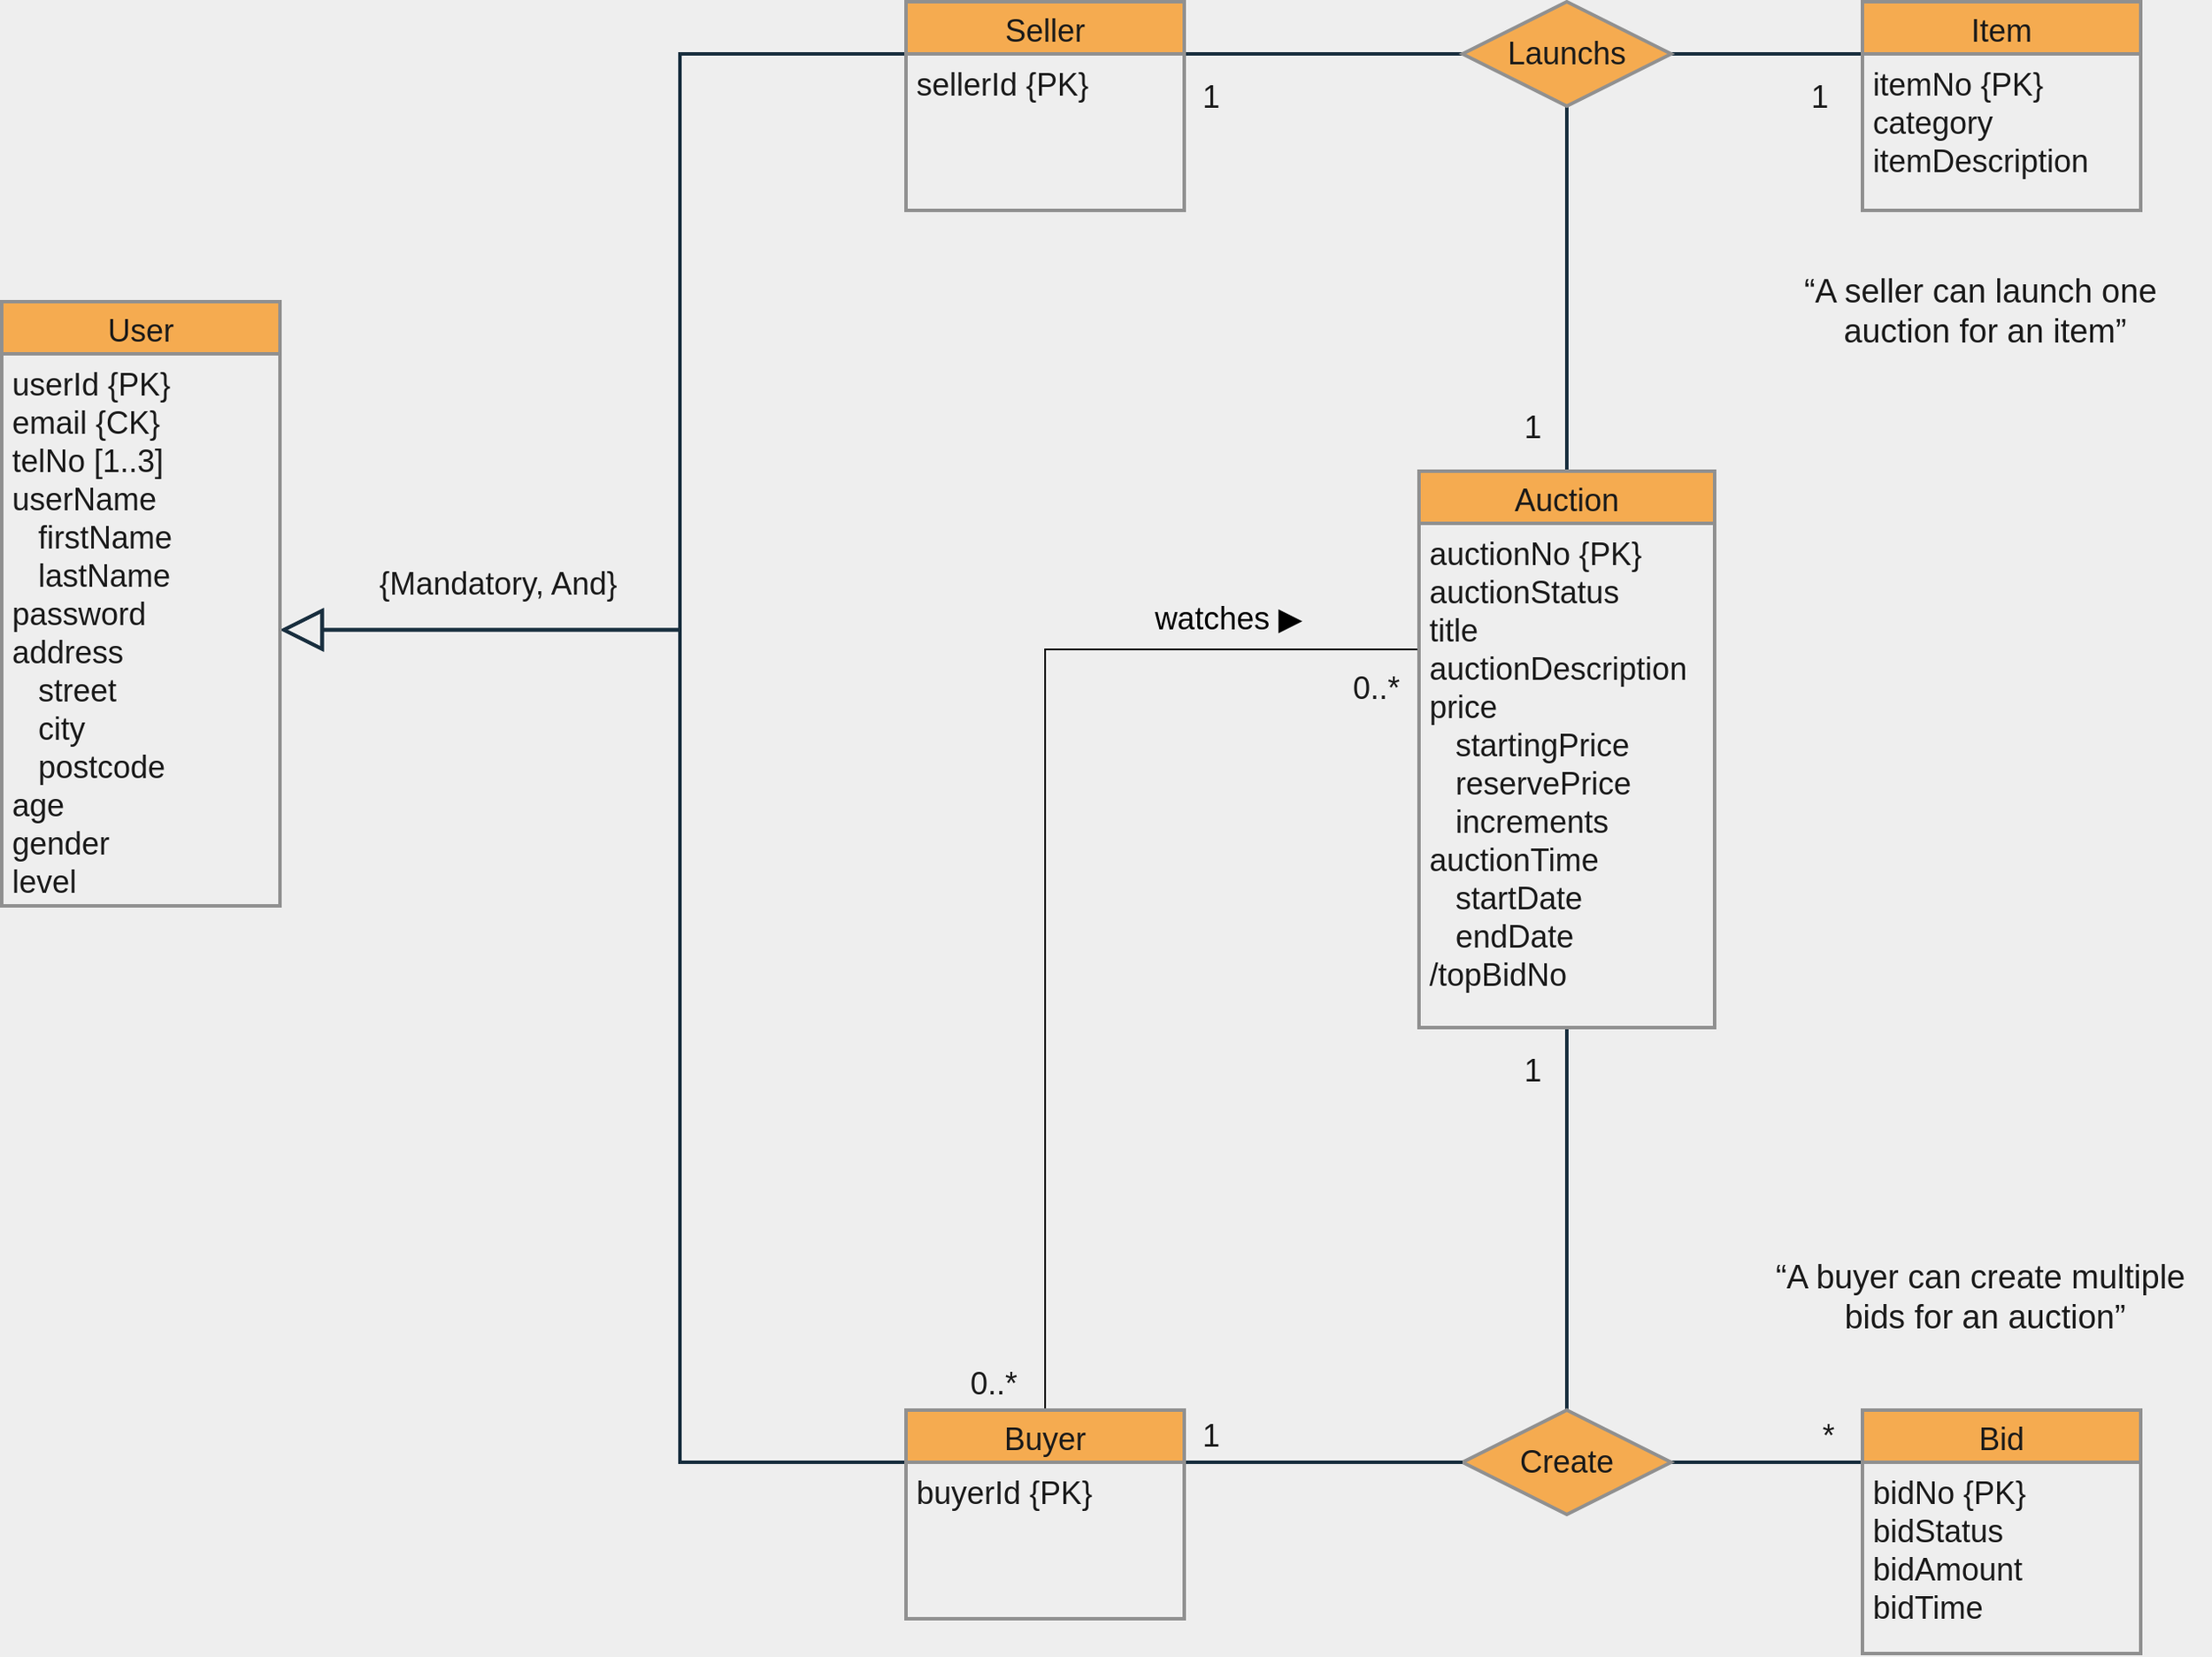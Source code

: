 <mxfile version="13.7.9" type="device"><diagram id="oNHdkpgVTjibbjtfatzW" name="Page-1"><mxGraphModel dx="2678" dy="592" grid="1" gridSize="10" guides="1" tooltips="1" connect="1" arrows="1" fold="1" page="1" pageScale="1" pageWidth="827" pageHeight="1169" background="#EEEEEE" math="0" shadow="0"><root><mxCell id="0"/><mxCell id="1" parent="0"/><mxCell id="U9rPybc2HnSWaMzSMgt1-59" value="{Mandatory, And}" style="text;html=1;align=center;verticalAlign=middle;resizable=0;points=[];autosize=1;fontSize=18;fontStyle=0;fontColor=#1A1A1A;" parent="1" vertex="1"><mxGeometry x="-1290" y="430" width="150" height="30" as="geometry"/></mxCell><mxCell id="WT3SAVtvE__Y8JNyFKYB-16" style="edgeStyle=none;orthogonalLoop=1;jettySize=auto;html=1;exitX=1;exitY=0.5;exitDx=0;exitDy=0;entryX=0;entryY=0;entryDx=0;entryDy=0;startArrow=none;startFill=0;endArrow=none;endFill=0;strokeWidth=2;fontSize=18;strokeColor=#182E3E;fontColor=#1A1A1A;labelBackgroundColor=#EEEEEE;" parent="1" source="WT3SAVtvE__Y8JNyFKYB-2" target="U9rPybc2HnSWaMzSMgt1-36" edge="1"><mxGeometry relative="1" as="geometry"/></mxCell><mxCell id="WT3SAVtvE__Y8JNyFKYB-17" style="edgeStyle=none;orthogonalLoop=1;jettySize=auto;html=1;exitX=0.5;exitY=0;exitDx=0;exitDy=0;entryX=0.5;entryY=1;entryDx=0;entryDy=0;startArrow=none;startFill=0;endArrow=none;endFill=0;strokeWidth=2;fontSize=18;strokeColor=#182E3E;fontColor=#1A1A1A;labelBackgroundColor=#EEEEEE;" parent="1" source="WT3SAVtvE__Y8JNyFKYB-2" target="U9rPybc2HnSWaMzSMgt1-33" edge="1"><mxGeometry relative="1" as="geometry"/></mxCell><mxCell id="WT3SAVtvE__Y8JNyFKYB-2" value="Create" style="shape=rhombus;perimeter=rhombusPerimeter;whiteSpace=wrap;html=1;align=center;strokeColor=#909090;strokeWidth=2;fontSize=18;fillColor=#F5AB50;fontColor=#1A1A1A;" parent="1" vertex="1"><mxGeometry x="-660" y="920" width="120" height="60" as="geometry"/></mxCell><mxCell id="WT3SAVtvE__Y8JNyFKYB-18" style="edgeStyle=none;orthogonalLoop=1;jettySize=auto;html=1;exitX=0;exitY=0.5;exitDx=0;exitDy=0;entryX=1;entryY=0;entryDx=0;entryDy=0;startArrow=none;startFill=0;endArrow=none;endFill=0;strokeWidth=2;fontSize=18;strokeColor=#182E3E;fontColor=#1A1A1A;labelBackgroundColor=#EEEEEE;" parent="1" source="WT3SAVtvE__Y8JNyFKYB-3" target="WT3SAVtvE__Y8JNyFKYB-10" edge="1"><mxGeometry relative="1" as="geometry"/></mxCell><mxCell id="WT3SAVtvE__Y8JNyFKYB-19" style="edgeStyle=none;orthogonalLoop=1;jettySize=auto;html=1;exitX=1;exitY=0.5;exitDx=0;exitDy=0;entryX=0;entryY=0;entryDx=0;entryDy=0;startArrow=none;startFill=0;endArrow=none;endFill=0;strokeWidth=2;fontSize=18;strokeColor=#182E3E;fontColor=#1A1A1A;labelBackgroundColor=#EEEEEE;" parent="1" source="WT3SAVtvE__Y8JNyFKYB-3" target="U9rPybc2HnSWaMzSMgt1-29" edge="1"><mxGeometry relative="1" as="geometry"/></mxCell><mxCell id="WT3SAVtvE__Y8JNyFKYB-20" style="edgeStyle=none;orthogonalLoop=1;jettySize=auto;html=1;exitX=0.5;exitY=1;exitDx=0;exitDy=0;startArrow=none;startFill=0;endArrow=none;endFill=0;strokeWidth=2;fontSize=18;entryX=0.5;entryY=0;entryDx=0;entryDy=0;strokeColor=#182E3E;fontColor=#1A1A1A;labelBackgroundColor=#EEEEEE;" parent="1" source="WT3SAVtvE__Y8JNyFKYB-3" target="U9rPybc2HnSWaMzSMgt1-33" edge="1"><mxGeometry relative="1" as="geometry"><mxPoint x="-920.0" y="210" as="targetPoint"/></mxGeometry></mxCell><mxCell id="WT3SAVtvE__Y8JNyFKYB-3" value="Launchs" style="shape=rhombus;perimeter=rhombusPerimeter;whiteSpace=wrap;html=1;align=center;strokeColor=#909090;strokeWidth=2;fontSize=18;fillColor=#F5AB50;fontColor=#1A1A1A;" parent="1" vertex="1"><mxGeometry x="-660" y="110" width="120" height="60" as="geometry"/></mxCell><mxCell id="WT3SAVtvE__Y8JNyFKYB-11" style="edgeStyle=orthogonalEdgeStyle;orthogonalLoop=1;jettySize=auto;html=1;exitX=0;exitY=0;exitDx=0;exitDy=0;entryX=1;entryY=0.5;entryDx=0;entryDy=0;startArrow=none;startFill=0;endArrow=block;endFill=0;fontSize=18;strokeWidth=2;endSize=20;rounded=0;strokeColor=#182E3E;fontColor=#1A1A1A;labelBackgroundColor=#EEEEEE;" parent="1" source="WT3SAVtvE__Y8JNyFKYB-10" target="U9rPybc2HnSWaMzSMgt1-2" edge="1"><mxGeometry relative="1" as="geometry"><Array as="points"><mxPoint x="-1110" y="140"/><mxPoint x="-1110" y="471"/></Array></mxGeometry></mxCell><mxCell id="WT3SAVtvE__Y8JNyFKYB-14" style="orthogonalLoop=1;jettySize=auto;html=1;exitX=1;exitY=0;exitDx=0;exitDy=0;entryX=0;entryY=0.5;entryDx=0;entryDy=0;startArrow=none;startFill=0;endArrow=none;endFill=0;strokeWidth=2;fontSize=18;strokeColor=#182E3E;fontColor=#1A1A1A;labelBackgroundColor=#EEEEEE;" parent="1" source="WT3SAVtvE__Y8JNyFKYB-13" target="WT3SAVtvE__Y8JNyFKYB-2" edge="1"><mxGeometry relative="1" as="geometry"/></mxCell><mxCell id="WT3SAVtvE__Y8JNyFKYB-21" style="edgeStyle=orthogonalEdgeStyle;orthogonalLoop=1;jettySize=auto;html=1;exitX=0;exitY=0;exitDx=0;exitDy=0;entryX=1;entryY=0.5;entryDx=0;entryDy=0;startArrow=none;startFill=0;endArrow=block;endFill=0;strokeWidth=2;fontSize=18;endSize=20;rounded=0;strokeColor=#182E3E;fontColor=#1A1A1A;labelBackgroundColor=#EEEEEE;" parent="1" source="WT3SAVtvE__Y8JNyFKYB-13" target="U9rPybc2HnSWaMzSMgt1-2" edge="1"><mxGeometry relative="1" as="geometry"><Array as="points"><mxPoint x="-1110" y="950"/><mxPoint x="-1110" y="471"/></Array></mxGeometry></mxCell><mxCell id="WT3SAVtvE__Y8JNyFKYB-23" value="1" style="text;html=1;align=center;verticalAlign=middle;resizable=0;points=[];autosize=1;fontSize=18;fontColor=#1A1A1A;" parent="1" vertex="1"><mxGeometry x="-635" y="340" width="30" height="30" as="geometry"/></mxCell><mxCell id="WT3SAVtvE__Y8JNyFKYB-24" value="1" style="text;html=1;align=center;verticalAlign=middle;resizable=0;points=[];autosize=1;fontSize=18;fontColor=#1A1A1A;" parent="1" vertex="1"><mxGeometry x="-470" y="150" width="30" height="30" as="geometry"/></mxCell><mxCell id="WT3SAVtvE__Y8JNyFKYB-25" value="1" style="text;html=1;align=center;verticalAlign=middle;resizable=0;points=[];autosize=1;fontSize=18;fontColor=#1A1A1A;" parent="1" vertex="1"><mxGeometry x="-820" y="150" width="30" height="30" as="geometry"/></mxCell><mxCell id="WT3SAVtvE__Y8JNyFKYB-26" value="1" style="text;html=1;align=center;verticalAlign=middle;resizable=0;points=[];autosize=1;fontSize=18;fontColor=#1A1A1A;" parent="1" vertex="1"><mxGeometry x="-820" y="920" width="30" height="30" as="geometry"/></mxCell><mxCell id="WT3SAVtvE__Y8JNyFKYB-27" value="1" style="text;html=1;align=center;verticalAlign=middle;resizable=0;points=[];autosize=1;fontSize=18;fontColor=#1A1A1A;" parent="1" vertex="1"><mxGeometry x="-635" y="710" width="30" height="30" as="geometry"/></mxCell><mxCell id="WT3SAVtvE__Y8JNyFKYB-28" value="*" style="text;html=1;align=center;verticalAlign=middle;resizable=0;points=[];autosize=1;fontSize=18;fontColor=#1A1A1A;" parent="1" vertex="1"><mxGeometry x="-460" y="920" width="20" height="30" as="geometry"/></mxCell><mxCell id="WT3SAVtvE__Y8JNyFKYB-29" value="&lt;div style=&quot;font-size: 19px&quot;&gt;&lt;font style=&quot;font-size: 19px&quot;&gt;“A seller can launch one&amp;nbsp;&lt;/font&gt;&lt;/div&gt;&lt;div style=&quot;font-size: 19px&quot;&gt;&lt;font style=&quot;font-size: 19px&quot;&gt;&lt;span&gt;auction&amp;nbsp;&lt;/span&gt;&lt;/font&gt;&lt;span&gt;for an item&lt;/span&gt;&lt;span&gt;”&lt;/span&gt;&lt;/div&gt;" style="text;html=1;align=center;verticalAlign=middle;resizable=0;points=[];autosize=1;fontSize=18;fontColor=#1A1A1A;" parent="1" vertex="1"><mxGeometry x="-470" y="262.5" width="220" height="50" as="geometry"/></mxCell><mxCell id="WT3SAVtvE__Y8JNyFKYB-30" value="&lt;div style=&quot;font-size: 19px&quot;&gt;&lt;font style=&quot;font-size: 19px&quot;&gt;“A buyer can create multiple&amp;nbsp;&lt;/font&gt;&lt;/div&gt;&lt;div style=&quot;font-size: 19px&quot;&gt;&lt;font&gt;bids&amp;nbsp;&lt;/font&gt;&lt;span&gt;for an auction”&lt;/span&gt;&lt;/div&gt;" style="text;html=1;align=center;verticalAlign=middle;resizable=0;points=[];autosize=1;fontSize=18;fontColor=#1A1A1A;" parent="1" vertex="1"><mxGeometry x="-490" y="830" width="260" height="50" as="geometry"/></mxCell><mxCell id="8Jy3OCTZ1MMG4Sz7D7T7-11" value="0..*" style="text;html=1;align=center;verticalAlign=middle;resizable=0;points=[];autosize=1;fontSize=18;fontColor=#1A1A1A;" parent="1" vertex="1"><mxGeometry x="-730" y="490" width="40" height="30" as="geometry"/></mxCell><mxCell id="8Jy3OCTZ1MMG4Sz7D7T7-13" value="0..*" style="text;html=1;align=center;verticalAlign=middle;resizable=0;points=[];autosize=1;fontSize=18;fontColor=#1A1A1A;" parent="1" vertex="1"><mxGeometry x="-950" y="890" width="40" height="30" as="geometry"/></mxCell><mxCell id="UpiLDPwtDGDCDbMuuDtV-1" style="edgeStyle=orthogonalEdgeStyle;rounded=0;orthogonalLoop=1;jettySize=auto;html=1;exitX=0.5;exitY=0;exitDx=0;exitDy=0;entryX=0;entryY=0.25;entryDx=0;entryDy=0;endArrow=none;endFill=0;" parent="1" source="WT3SAVtvE__Y8JNyFKYB-12" target="U9rPybc2HnSWaMzSMgt1-34" edge="1"><mxGeometry relative="1" as="geometry"/></mxCell><mxCell id="DAeQPkMRUTtJa3Xvy47N-1" value="watches ▶" style="text;html=1;align=center;verticalAlign=middle;resizable=0;points=[];autosize=1;fontSize=18;" parent="1" vertex="1"><mxGeometry x="-845" y="450" width="100" height="30" as="geometry"/></mxCell><mxCell id="U9rPybc2HnSWaMzSMgt1-35" value="Bid" style="swimlane;childLayout=stackLayout;horizontal=1;startSize=30;horizontalStack=0;fontSize=18;fontStyle=0;strokeWidth=2;resizeParent=0;resizeLast=1;shadow=0;dashed=0;align=center;fillColor=#F5AB50;strokeColor=#909090;fontColor=#1A1A1A;" parent="1" vertex="1"><mxGeometry x="-430" y="920" width="160" height="140" as="geometry"/></mxCell><mxCell id="U9rPybc2HnSWaMzSMgt1-36" value="bidNo {PK}&#10;bidStatus&#10;bidAmount&#10;bidTime" style="align=left;strokeColor=none;fillColor=none;spacingLeft=4;fontSize=18;verticalAlign=top;resizable=0;rotatable=0;part=1;fontStyle=0;fontColor=#1A1A1A;" parent="U9rPybc2HnSWaMzSMgt1-35" vertex="1"><mxGeometry y="30" width="160" height="110" as="geometry"/></mxCell><mxCell id="U9rPybc2HnSWaMzSMgt1-33" value="Auction" style="swimlane;childLayout=stackLayout;horizontal=1;startSize=30;horizontalStack=0;fontSize=18;fontStyle=0;strokeWidth=2;resizeParent=0;resizeLast=1;shadow=0;dashed=0;align=center;fillColor=#F5AB50;strokeColor=#909090;fontColor=#1A1A1A;" parent="1" vertex="1"><mxGeometry x="-685" y="380" width="170" height="320" as="geometry"/></mxCell><mxCell id="U9rPybc2HnSWaMzSMgt1-34" value="auctionNo {PK}&#10;auctionStatus&#10;title&#10;auctionDescription&#10;price&#10;   startingPrice&#10;   reservePrice&#10;   increments&#10;auctionTime&#10;   startDate&#10;   endDate&#10;/topBidNo" style="align=left;strokeColor=none;fillColor=none;spacingLeft=4;fontSize=18;verticalAlign=top;resizable=0;rotatable=0;part=1;fontStyle=0;fontColor=#1A1A1A;" parent="U9rPybc2HnSWaMzSMgt1-33" vertex="1"><mxGeometry y="30" width="170" height="290" as="geometry"/></mxCell><mxCell id="U9rPybc2HnSWaMzSMgt1-28" value="Item" style="swimlane;childLayout=stackLayout;horizontal=1;startSize=30;horizontalStack=0;fontSize=18;fontStyle=0;strokeWidth=2;resizeParent=0;resizeLast=1;shadow=0;dashed=0;align=center;fillColor=#F5AB50;strokeColor=#909090;fontColor=#1A1A1A;" parent="1" vertex="1"><mxGeometry x="-430" y="110" width="160" height="120" as="geometry"/></mxCell><mxCell id="U9rPybc2HnSWaMzSMgt1-29" value="itemNo {PK}&#10;category&#10;itemDescription&#10;&#10;" style="align=left;strokeColor=none;fillColor=none;spacingLeft=4;fontSize=18;verticalAlign=top;resizable=0;rotatable=0;part=1;fontStyle=0;fontColor=#1A1A1A;" parent="U9rPybc2HnSWaMzSMgt1-28" vertex="1"><mxGeometry y="30" width="160" height="90" as="geometry"/></mxCell><mxCell id="U9rPybc2HnSWaMzSMgt1-47" style="edgeStyle=orthogonalEdgeStyle;orthogonalLoop=1;jettySize=auto;html=1;exitX=0.5;exitY=1;exitDx=0;exitDy=0;startArrow=none;startFill=0;endArrow=none;endFill=0;strokeColor=#182E3E;fontStyle=0;fontColor=#1A1A1A;labelBackgroundColor=#EEEEEE;" parent="U9rPybc2HnSWaMzSMgt1-28" source="U9rPybc2HnSWaMzSMgt1-29" target="U9rPybc2HnSWaMzSMgt1-29" edge="1"><mxGeometry relative="1" as="geometry"/></mxCell><mxCell id="WT3SAVtvE__Y8JNyFKYB-12" value="Buyer" style="swimlane;childLayout=stackLayout;horizontal=1;startSize=30;horizontalStack=0;fontSize=18;fontStyle=0;strokeWidth=2;resizeParent=0;resizeLast=1;shadow=0;dashed=0;align=center;fillColor=#F5AB50;strokeColor=#909090;fontColor=#1A1A1A;" parent="1" vertex="1"><mxGeometry x="-980" y="920" width="160" height="120" as="geometry"/></mxCell><mxCell id="WT3SAVtvE__Y8JNyFKYB-13" value="buyerId {PK}" style="align=left;strokeColor=none;fillColor=none;spacingLeft=4;fontSize=18;verticalAlign=top;resizable=0;rotatable=0;part=1;fontColor=#1A1A1A;" parent="WT3SAVtvE__Y8JNyFKYB-12" vertex="1"><mxGeometry y="30" width="160" height="90" as="geometry"/></mxCell><mxCell id="WT3SAVtvE__Y8JNyFKYB-9" value="Seller" style="swimlane;childLayout=stackLayout;horizontal=1;startSize=30;horizontalStack=0;fontSize=18;fontStyle=0;strokeWidth=2;resizeParent=0;resizeLast=1;shadow=0;dashed=0;align=center;fillColor=#F5AB50;strokeColor=#909090;fontColor=#1A1A1A;" parent="1" vertex="1"><mxGeometry x="-980" y="110" width="160" height="120" as="geometry"/></mxCell><mxCell id="WT3SAVtvE__Y8JNyFKYB-10" value="sellerId {PK}" style="align=left;strokeColor=none;fillColor=none;spacingLeft=4;fontSize=18;verticalAlign=top;resizable=0;rotatable=0;part=1;fontColor=#1A1A1A;" parent="WT3SAVtvE__Y8JNyFKYB-9" vertex="1"><mxGeometry y="30" width="160" height="90" as="geometry"/></mxCell><mxCell id="U9rPybc2HnSWaMzSMgt1-1" value="User" style="swimlane;childLayout=stackLayout;horizontal=1;startSize=30;horizontalStack=0;fontSize=18;fontStyle=0;strokeWidth=2;resizeParent=0;resizeLast=1;shadow=0;dashed=0;align=center;fillColor=#F5AB50;strokeColor=#909090;fontColor=#1A1A1A;" parent="1" vertex="1"><mxGeometry x="-1500" y="282.5" width="160" height="347.5" as="geometry"/></mxCell><mxCell id="U9rPybc2HnSWaMzSMgt1-2" value="userId {PK}&#10;email {CK}&#10;telNo [1..3]&#10;userName&#10;   firstName&#10;   lastName&#10;password&#10;address&#10;   street&#10;   city&#10;   postcode&#10;age&#10;gender&#10;level" style="align=left;strokeColor=none;fillColor=none;spacingLeft=4;fontSize=18;verticalAlign=top;resizable=0;rotatable=0;part=1;fontStyle=0;fontColor=#1A1A1A;" parent="U9rPybc2HnSWaMzSMgt1-1" vertex="1"><mxGeometry y="30" width="160" height="317.5" as="geometry"/></mxCell></root></mxGraphModel></diagram></mxfile>